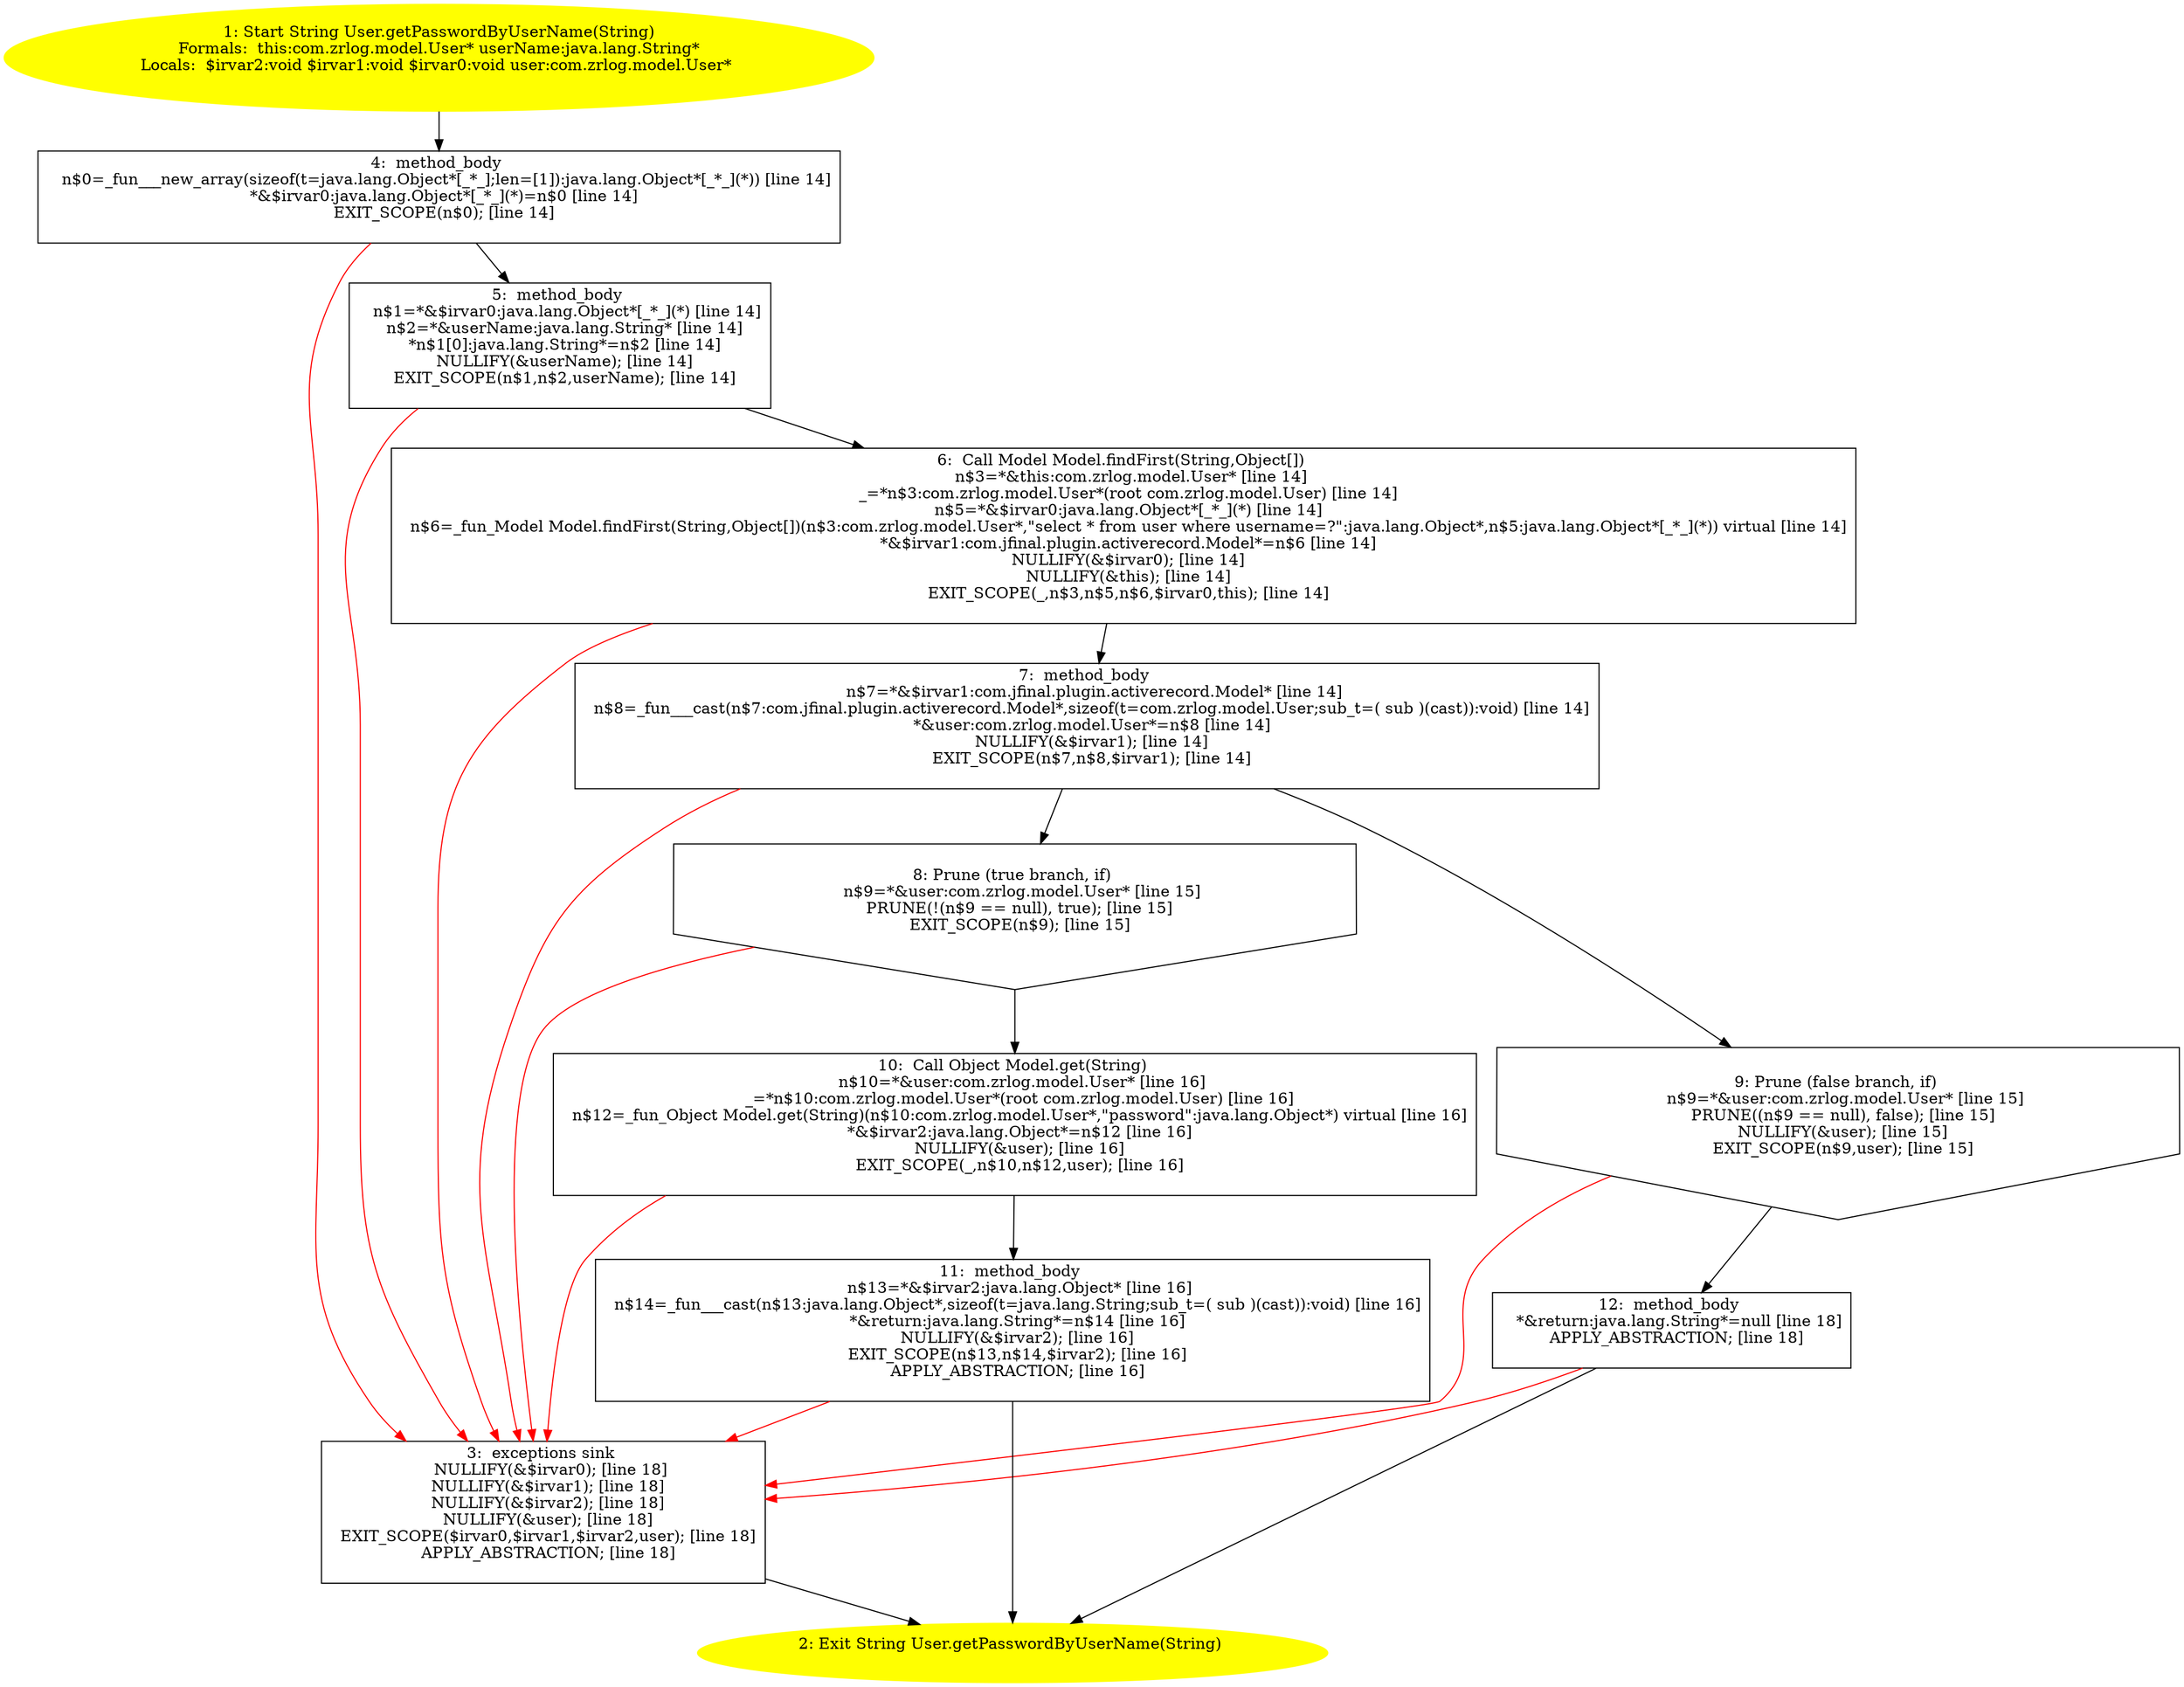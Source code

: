 /* @generated */
digraph cfg {
"com.zrlog.model.User.getPasswordByUserName(java.lang.String):java.lang.String.6b3d0c94d2cd19b451292cb6bb4c969a_1" [label="1: Start String User.getPasswordByUserName(String)\nFormals:  this:com.zrlog.model.User* userName:java.lang.String*\nLocals:  $irvar2:void $irvar1:void $irvar0:void user:com.zrlog.model.User* \n  " color=yellow style=filled]
	

	 "com.zrlog.model.User.getPasswordByUserName(java.lang.String):java.lang.String.6b3d0c94d2cd19b451292cb6bb4c969a_1" -> "com.zrlog.model.User.getPasswordByUserName(java.lang.String):java.lang.String.6b3d0c94d2cd19b451292cb6bb4c969a_4" ;
"com.zrlog.model.User.getPasswordByUserName(java.lang.String):java.lang.String.6b3d0c94d2cd19b451292cb6bb4c969a_2" [label="2: Exit String User.getPasswordByUserName(String) \n  " color=yellow style=filled]
	

"com.zrlog.model.User.getPasswordByUserName(java.lang.String):java.lang.String.6b3d0c94d2cd19b451292cb6bb4c969a_3" [label="3:  exceptions sink \n   NULLIFY(&$irvar0); [line 18]\n  NULLIFY(&$irvar1); [line 18]\n  NULLIFY(&$irvar2); [line 18]\n  NULLIFY(&user); [line 18]\n  EXIT_SCOPE($irvar0,$irvar1,$irvar2,user); [line 18]\n  APPLY_ABSTRACTION; [line 18]\n " shape="box"]
	

	 "com.zrlog.model.User.getPasswordByUserName(java.lang.String):java.lang.String.6b3d0c94d2cd19b451292cb6bb4c969a_3" -> "com.zrlog.model.User.getPasswordByUserName(java.lang.String):java.lang.String.6b3d0c94d2cd19b451292cb6bb4c969a_2" ;
"com.zrlog.model.User.getPasswordByUserName(java.lang.String):java.lang.String.6b3d0c94d2cd19b451292cb6bb4c969a_4" [label="4:  method_body \n   n$0=_fun___new_array(sizeof(t=java.lang.Object*[_*_];len=[1]):java.lang.Object*[_*_](*)) [line 14]\n  *&$irvar0:java.lang.Object*[_*_](*)=n$0 [line 14]\n  EXIT_SCOPE(n$0); [line 14]\n " shape="box"]
	

	 "com.zrlog.model.User.getPasswordByUserName(java.lang.String):java.lang.String.6b3d0c94d2cd19b451292cb6bb4c969a_4" -> "com.zrlog.model.User.getPasswordByUserName(java.lang.String):java.lang.String.6b3d0c94d2cd19b451292cb6bb4c969a_5" ;
	 "com.zrlog.model.User.getPasswordByUserName(java.lang.String):java.lang.String.6b3d0c94d2cd19b451292cb6bb4c969a_4" -> "com.zrlog.model.User.getPasswordByUserName(java.lang.String):java.lang.String.6b3d0c94d2cd19b451292cb6bb4c969a_3" [color="red" ];
"com.zrlog.model.User.getPasswordByUserName(java.lang.String):java.lang.String.6b3d0c94d2cd19b451292cb6bb4c969a_5" [label="5:  method_body \n   n$1=*&$irvar0:java.lang.Object*[_*_](*) [line 14]\n  n$2=*&userName:java.lang.String* [line 14]\n  *n$1[0]:java.lang.String*=n$2 [line 14]\n  NULLIFY(&userName); [line 14]\n  EXIT_SCOPE(n$1,n$2,userName); [line 14]\n " shape="box"]
	

	 "com.zrlog.model.User.getPasswordByUserName(java.lang.String):java.lang.String.6b3d0c94d2cd19b451292cb6bb4c969a_5" -> "com.zrlog.model.User.getPasswordByUserName(java.lang.String):java.lang.String.6b3d0c94d2cd19b451292cb6bb4c969a_6" ;
	 "com.zrlog.model.User.getPasswordByUserName(java.lang.String):java.lang.String.6b3d0c94d2cd19b451292cb6bb4c969a_5" -> "com.zrlog.model.User.getPasswordByUserName(java.lang.String):java.lang.String.6b3d0c94d2cd19b451292cb6bb4c969a_3" [color="red" ];
"com.zrlog.model.User.getPasswordByUserName(java.lang.String):java.lang.String.6b3d0c94d2cd19b451292cb6bb4c969a_6" [label="6:  Call Model Model.findFirst(String,Object[]) \n   n$3=*&this:com.zrlog.model.User* [line 14]\n  _=*n$3:com.zrlog.model.User*(root com.zrlog.model.User) [line 14]\n  n$5=*&$irvar0:java.lang.Object*[_*_](*) [line 14]\n  n$6=_fun_Model Model.findFirst(String,Object[])(n$3:com.zrlog.model.User*,\"select * from user where username=?\":java.lang.Object*,n$5:java.lang.Object*[_*_](*)) virtual [line 14]\n  *&$irvar1:com.jfinal.plugin.activerecord.Model*=n$6 [line 14]\n  NULLIFY(&$irvar0); [line 14]\n  NULLIFY(&this); [line 14]\n  EXIT_SCOPE(_,n$3,n$5,n$6,$irvar0,this); [line 14]\n " shape="box"]
	

	 "com.zrlog.model.User.getPasswordByUserName(java.lang.String):java.lang.String.6b3d0c94d2cd19b451292cb6bb4c969a_6" -> "com.zrlog.model.User.getPasswordByUserName(java.lang.String):java.lang.String.6b3d0c94d2cd19b451292cb6bb4c969a_7" ;
	 "com.zrlog.model.User.getPasswordByUserName(java.lang.String):java.lang.String.6b3d0c94d2cd19b451292cb6bb4c969a_6" -> "com.zrlog.model.User.getPasswordByUserName(java.lang.String):java.lang.String.6b3d0c94d2cd19b451292cb6bb4c969a_3" [color="red" ];
"com.zrlog.model.User.getPasswordByUserName(java.lang.String):java.lang.String.6b3d0c94d2cd19b451292cb6bb4c969a_7" [label="7:  method_body \n   n$7=*&$irvar1:com.jfinal.plugin.activerecord.Model* [line 14]\n  n$8=_fun___cast(n$7:com.jfinal.plugin.activerecord.Model*,sizeof(t=com.zrlog.model.User;sub_t=( sub )(cast)):void) [line 14]\n  *&user:com.zrlog.model.User*=n$8 [line 14]\n  NULLIFY(&$irvar1); [line 14]\n  EXIT_SCOPE(n$7,n$8,$irvar1); [line 14]\n " shape="box"]
	

	 "com.zrlog.model.User.getPasswordByUserName(java.lang.String):java.lang.String.6b3d0c94d2cd19b451292cb6bb4c969a_7" -> "com.zrlog.model.User.getPasswordByUserName(java.lang.String):java.lang.String.6b3d0c94d2cd19b451292cb6bb4c969a_8" ;
	 "com.zrlog.model.User.getPasswordByUserName(java.lang.String):java.lang.String.6b3d0c94d2cd19b451292cb6bb4c969a_7" -> "com.zrlog.model.User.getPasswordByUserName(java.lang.String):java.lang.String.6b3d0c94d2cd19b451292cb6bb4c969a_9" ;
	 "com.zrlog.model.User.getPasswordByUserName(java.lang.String):java.lang.String.6b3d0c94d2cd19b451292cb6bb4c969a_7" -> "com.zrlog.model.User.getPasswordByUserName(java.lang.String):java.lang.String.6b3d0c94d2cd19b451292cb6bb4c969a_3" [color="red" ];
"com.zrlog.model.User.getPasswordByUserName(java.lang.String):java.lang.String.6b3d0c94d2cd19b451292cb6bb4c969a_8" [label="8: Prune (true branch, if) \n   n$9=*&user:com.zrlog.model.User* [line 15]\n  PRUNE(!(n$9 == null), true); [line 15]\n  EXIT_SCOPE(n$9); [line 15]\n " shape="invhouse"]
	

	 "com.zrlog.model.User.getPasswordByUserName(java.lang.String):java.lang.String.6b3d0c94d2cd19b451292cb6bb4c969a_8" -> "com.zrlog.model.User.getPasswordByUserName(java.lang.String):java.lang.String.6b3d0c94d2cd19b451292cb6bb4c969a_10" ;
	 "com.zrlog.model.User.getPasswordByUserName(java.lang.String):java.lang.String.6b3d0c94d2cd19b451292cb6bb4c969a_8" -> "com.zrlog.model.User.getPasswordByUserName(java.lang.String):java.lang.String.6b3d0c94d2cd19b451292cb6bb4c969a_3" [color="red" ];
"com.zrlog.model.User.getPasswordByUserName(java.lang.String):java.lang.String.6b3d0c94d2cd19b451292cb6bb4c969a_9" [label="9: Prune (false branch, if) \n   n$9=*&user:com.zrlog.model.User* [line 15]\n  PRUNE((n$9 == null), false); [line 15]\n  NULLIFY(&user); [line 15]\n  EXIT_SCOPE(n$9,user); [line 15]\n " shape="invhouse"]
	

	 "com.zrlog.model.User.getPasswordByUserName(java.lang.String):java.lang.String.6b3d0c94d2cd19b451292cb6bb4c969a_9" -> "com.zrlog.model.User.getPasswordByUserName(java.lang.String):java.lang.String.6b3d0c94d2cd19b451292cb6bb4c969a_12" ;
	 "com.zrlog.model.User.getPasswordByUserName(java.lang.String):java.lang.String.6b3d0c94d2cd19b451292cb6bb4c969a_9" -> "com.zrlog.model.User.getPasswordByUserName(java.lang.String):java.lang.String.6b3d0c94d2cd19b451292cb6bb4c969a_3" [color="red" ];
"com.zrlog.model.User.getPasswordByUserName(java.lang.String):java.lang.String.6b3d0c94d2cd19b451292cb6bb4c969a_10" [label="10:  Call Object Model.get(String) \n   n$10=*&user:com.zrlog.model.User* [line 16]\n  _=*n$10:com.zrlog.model.User*(root com.zrlog.model.User) [line 16]\n  n$12=_fun_Object Model.get(String)(n$10:com.zrlog.model.User*,\"password\":java.lang.Object*) virtual [line 16]\n  *&$irvar2:java.lang.Object*=n$12 [line 16]\n  NULLIFY(&user); [line 16]\n  EXIT_SCOPE(_,n$10,n$12,user); [line 16]\n " shape="box"]
	

	 "com.zrlog.model.User.getPasswordByUserName(java.lang.String):java.lang.String.6b3d0c94d2cd19b451292cb6bb4c969a_10" -> "com.zrlog.model.User.getPasswordByUserName(java.lang.String):java.lang.String.6b3d0c94d2cd19b451292cb6bb4c969a_11" ;
	 "com.zrlog.model.User.getPasswordByUserName(java.lang.String):java.lang.String.6b3d0c94d2cd19b451292cb6bb4c969a_10" -> "com.zrlog.model.User.getPasswordByUserName(java.lang.String):java.lang.String.6b3d0c94d2cd19b451292cb6bb4c969a_3" [color="red" ];
"com.zrlog.model.User.getPasswordByUserName(java.lang.String):java.lang.String.6b3d0c94d2cd19b451292cb6bb4c969a_11" [label="11:  method_body \n   n$13=*&$irvar2:java.lang.Object* [line 16]\n  n$14=_fun___cast(n$13:java.lang.Object*,sizeof(t=java.lang.String;sub_t=( sub )(cast)):void) [line 16]\n  *&return:java.lang.String*=n$14 [line 16]\n  NULLIFY(&$irvar2); [line 16]\n  EXIT_SCOPE(n$13,n$14,$irvar2); [line 16]\n  APPLY_ABSTRACTION; [line 16]\n " shape="box"]
	

	 "com.zrlog.model.User.getPasswordByUserName(java.lang.String):java.lang.String.6b3d0c94d2cd19b451292cb6bb4c969a_11" -> "com.zrlog.model.User.getPasswordByUserName(java.lang.String):java.lang.String.6b3d0c94d2cd19b451292cb6bb4c969a_2" ;
	 "com.zrlog.model.User.getPasswordByUserName(java.lang.String):java.lang.String.6b3d0c94d2cd19b451292cb6bb4c969a_11" -> "com.zrlog.model.User.getPasswordByUserName(java.lang.String):java.lang.String.6b3d0c94d2cd19b451292cb6bb4c969a_3" [color="red" ];
"com.zrlog.model.User.getPasswordByUserName(java.lang.String):java.lang.String.6b3d0c94d2cd19b451292cb6bb4c969a_12" [label="12:  method_body \n   *&return:java.lang.String*=null [line 18]\n  APPLY_ABSTRACTION; [line 18]\n " shape="box"]
	

	 "com.zrlog.model.User.getPasswordByUserName(java.lang.String):java.lang.String.6b3d0c94d2cd19b451292cb6bb4c969a_12" -> "com.zrlog.model.User.getPasswordByUserName(java.lang.String):java.lang.String.6b3d0c94d2cd19b451292cb6bb4c969a_2" ;
	 "com.zrlog.model.User.getPasswordByUserName(java.lang.String):java.lang.String.6b3d0c94d2cd19b451292cb6bb4c969a_12" -> "com.zrlog.model.User.getPasswordByUserName(java.lang.String):java.lang.String.6b3d0c94d2cd19b451292cb6bb4c969a_3" [color="red" ];
}
